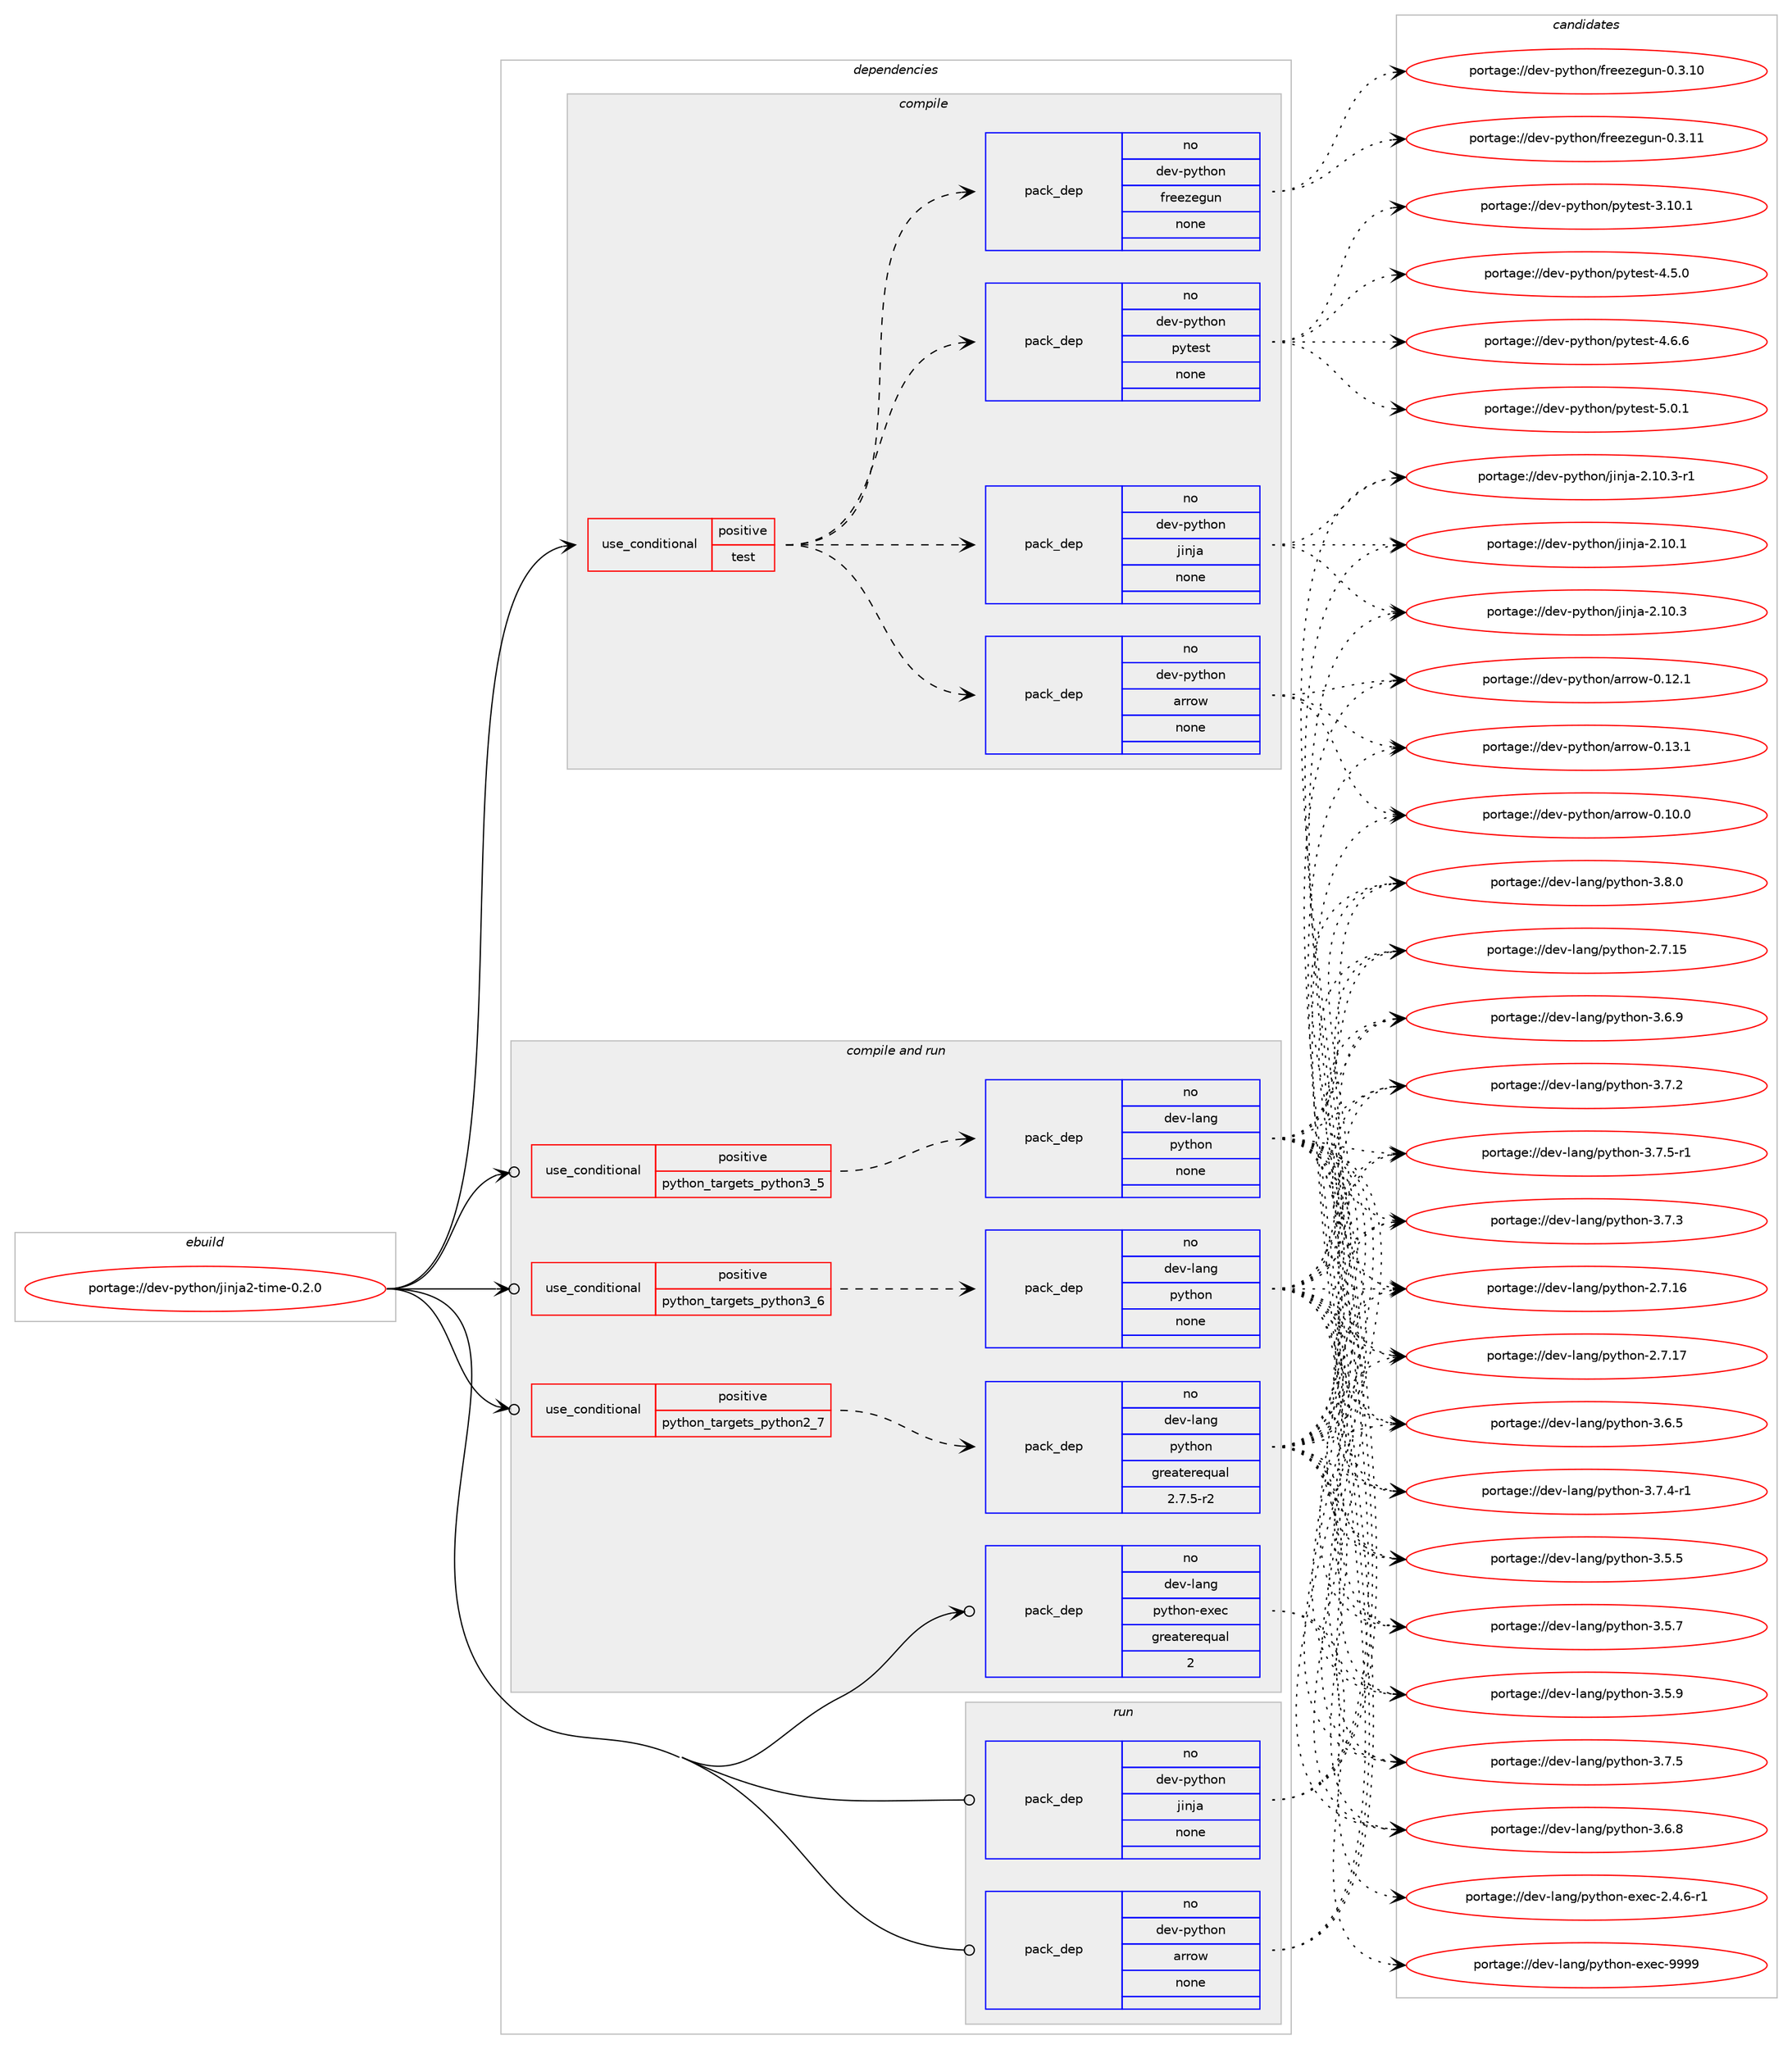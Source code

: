 digraph prolog {

# *************
# Graph options
# *************

newrank=true;
concentrate=true;
compound=true;
graph [rankdir=LR,fontname=Helvetica,fontsize=10,ranksep=1.5];#, ranksep=2.5, nodesep=0.2];
edge  [arrowhead=vee];
node  [fontname=Helvetica,fontsize=10];

# **********
# The ebuild
# **********

subgraph cluster_leftcol {
color=gray;
rank=same;
label=<<i>ebuild</i>>;
id [label="portage://dev-python/jinja2-time-0.2.0", color=red, width=4, href="../dev-python/jinja2-time-0.2.0.svg"];
}

# ****************
# The dependencies
# ****************

subgraph cluster_midcol {
color=gray;
label=<<i>dependencies</i>>;
subgraph cluster_compile {
fillcolor="#eeeeee";
style=filled;
label=<<i>compile</i>>;
subgraph cond30641 {
dependency145932 [label=<<TABLE BORDER="0" CELLBORDER="1" CELLSPACING="0" CELLPADDING="4"><TR><TD ROWSPAN="3" CELLPADDING="10">use_conditional</TD></TR><TR><TD>positive</TD></TR><TR><TD>test</TD></TR></TABLE>>, shape=none, color=red];
subgraph pack111973 {
dependency145933 [label=<<TABLE BORDER="0" CELLBORDER="1" CELLSPACING="0" CELLPADDING="4" WIDTH="220"><TR><TD ROWSPAN="6" CELLPADDING="30">pack_dep</TD></TR><TR><TD WIDTH="110">no</TD></TR><TR><TD>dev-python</TD></TR><TR><TD>pytest</TD></TR><TR><TD>none</TD></TR><TR><TD></TD></TR></TABLE>>, shape=none, color=blue];
}
dependency145932:e -> dependency145933:w [weight=20,style="dashed",arrowhead="vee"];
subgraph pack111974 {
dependency145934 [label=<<TABLE BORDER="0" CELLBORDER="1" CELLSPACING="0" CELLPADDING="4" WIDTH="220"><TR><TD ROWSPAN="6" CELLPADDING="30">pack_dep</TD></TR><TR><TD WIDTH="110">no</TD></TR><TR><TD>dev-python</TD></TR><TR><TD>freezegun</TD></TR><TR><TD>none</TD></TR><TR><TD></TD></TR></TABLE>>, shape=none, color=blue];
}
dependency145932:e -> dependency145934:w [weight=20,style="dashed",arrowhead="vee"];
subgraph pack111975 {
dependency145935 [label=<<TABLE BORDER="0" CELLBORDER="1" CELLSPACING="0" CELLPADDING="4" WIDTH="220"><TR><TD ROWSPAN="6" CELLPADDING="30">pack_dep</TD></TR><TR><TD WIDTH="110">no</TD></TR><TR><TD>dev-python</TD></TR><TR><TD>arrow</TD></TR><TR><TD>none</TD></TR><TR><TD></TD></TR></TABLE>>, shape=none, color=blue];
}
dependency145932:e -> dependency145935:w [weight=20,style="dashed",arrowhead="vee"];
subgraph pack111976 {
dependency145936 [label=<<TABLE BORDER="0" CELLBORDER="1" CELLSPACING="0" CELLPADDING="4" WIDTH="220"><TR><TD ROWSPAN="6" CELLPADDING="30">pack_dep</TD></TR><TR><TD WIDTH="110">no</TD></TR><TR><TD>dev-python</TD></TR><TR><TD>jinja</TD></TR><TR><TD>none</TD></TR><TR><TD></TD></TR></TABLE>>, shape=none, color=blue];
}
dependency145932:e -> dependency145936:w [weight=20,style="dashed",arrowhead="vee"];
}
id:e -> dependency145932:w [weight=20,style="solid",arrowhead="vee"];
}
subgraph cluster_compileandrun {
fillcolor="#eeeeee";
style=filled;
label=<<i>compile and run</i>>;
subgraph cond30642 {
dependency145937 [label=<<TABLE BORDER="0" CELLBORDER="1" CELLSPACING="0" CELLPADDING="4"><TR><TD ROWSPAN="3" CELLPADDING="10">use_conditional</TD></TR><TR><TD>positive</TD></TR><TR><TD>python_targets_python2_7</TD></TR></TABLE>>, shape=none, color=red];
subgraph pack111977 {
dependency145938 [label=<<TABLE BORDER="0" CELLBORDER="1" CELLSPACING="0" CELLPADDING="4" WIDTH="220"><TR><TD ROWSPAN="6" CELLPADDING="30">pack_dep</TD></TR><TR><TD WIDTH="110">no</TD></TR><TR><TD>dev-lang</TD></TR><TR><TD>python</TD></TR><TR><TD>greaterequal</TD></TR><TR><TD>2.7.5-r2</TD></TR></TABLE>>, shape=none, color=blue];
}
dependency145937:e -> dependency145938:w [weight=20,style="dashed",arrowhead="vee"];
}
id:e -> dependency145937:w [weight=20,style="solid",arrowhead="odotvee"];
subgraph cond30643 {
dependency145939 [label=<<TABLE BORDER="0" CELLBORDER="1" CELLSPACING="0" CELLPADDING="4"><TR><TD ROWSPAN="3" CELLPADDING="10">use_conditional</TD></TR><TR><TD>positive</TD></TR><TR><TD>python_targets_python3_5</TD></TR></TABLE>>, shape=none, color=red];
subgraph pack111978 {
dependency145940 [label=<<TABLE BORDER="0" CELLBORDER="1" CELLSPACING="0" CELLPADDING="4" WIDTH="220"><TR><TD ROWSPAN="6" CELLPADDING="30">pack_dep</TD></TR><TR><TD WIDTH="110">no</TD></TR><TR><TD>dev-lang</TD></TR><TR><TD>python</TD></TR><TR><TD>none</TD></TR><TR><TD></TD></TR></TABLE>>, shape=none, color=blue];
}
dependency145939:e -> dependency145940:w [weight=20,style="dashed",arrowhead="vee"];
}
id:e -> dependency145939:w [weight=20,style="solid",arrowhead="odotvee"];
subgraph cond30644 {
dependency145941 [label=<<TABLE BORDER="0" CELLBORDER="1" CELLSPACING="0" CELLPADDING="4"><TR><TD ROWSPAN="3" CELLPADDING="10">use_conditional</TD></TR><TR><TD>positive</TD></TR><TR><TD>python_targets_python3_6</TD></TR></TABLE>>, shape=none, color=red];
subgraph pack111979 {
dependency145942 [label=<<TABLE BORDER="0" CELLBORDER="1" CELLSPACING="0" CELLPADDING="4" WIDTH="220"><TR><TD ROWSPAN="6" CELLPADDING="30">pack_dep</TD></TR><TR><TD WIDTH="110">no</TD></TR><TR><TD>dev-lang</TD></TR><TR><TD>python</TD></TR><TR><TD>none</TD></TR><TR><TD></TD></TR></TABLE>>, shape=none, color=blue];
}
dependency145941:e -> dependency145942:w [weight=20,style="dashed",arrowhead="vee"];
}
id:e -> dependency145941:w [weight=20,style="solid",arrowhead="odotvee"];
subgraph pack111980 {
dependency145943 [label=<<TABLE BORDER="0" CELLBORDER="1" CELLSPACING="0" CELLPADDING="4" WIDTH="220"><TR><TD ROWSPAN="6" CELLPADDING="30">pack_dep</TD></TR><TR><TD WIDTH="110">no</TD></TR><TR><TD>dev-lang</TD></TR><TR><TD>python-exec</TD></TR><TR><TD>greaterequal</TD></TR><TR><TD>2</TD></TR></TABLE>>, shape=none, color=blue];
}
id:e -> dependency145943:w [weight=20,style="solid",arrowhead="odotvee"];
}
subgraph cluster_run {
fillcolor="#eeeeee";
style=filled;
label=<<i>run</i>>;
subgraph pack111981 {
dependency145944 [label=<<TABLE BORDER="0" CELLBORDER="1" CELLSPACING="0" CELLPADDING="4" WIDTH="220"><TR><TD ROWSPAN="6" CELLPADDING="30">pack_dep</TD></TR><TR><TD WIDTH="110">no</TD></TR><TR><TD>dev-python</TD></TR><TR><TD>arrow</TD></TR><TR><TD>none</TD></TR><TR><TD></TD></TR></TABLE>>, shape=none, color=blue];
}
id:e -> dependency145944:w [weight=20,style="solid",arrowhead="odot"];
subgraph pack111982 {
dependency145945 [label=<<TABLE BORDER="0" CELLBORDER="1" CELLSPACING="0" CELLPADDING="4" WIDTH="220"><TR><TD ROWSPAN="6" CELLPADDING="30">pack_dep</TD></TR><TR><TD WIDTH="110">no</TD></TR><TR><TD>dev-python</TD></TR><TR><TD>jinja</TD></TR><TR><TD>none</TD></TR><TR><TD></TD></TR></TABLE>>, shape=none, color=blue];
}
id:e -> dependency145945:w [weight=20,style="solid",arrowhead="odot"];
}
}

# **************
# The candidates
# **************

subgraph cluster_choices {
rank=same;
color=gray;
label=<<i>candidates</i>>;

subgraph choice111973 {
color=black;
nodesep=1;
choiceportage100101118451121211161041111104711212111610111511645514649484649 [label="portage://dev-python/pytest-3.10.1", color=red, width=4,href="../dev-python/pytest-3.10.1.svg"];
choiceportage1001011184511212111610411111047112121116101115116455246534648 [label="portage://dev-python/pytest-4.5.0", color=red, width=4,href="../dev-python/pytest-4.5.0.svg"];
choiceportage1001011184511212111610411111047112121116101115116455246544654 [label="portage://dev-python/pytest-4.6.6", color=red, width=4,href="../dev-python/pytest-4.6.6.svg"];
choiceportage1001011184511212111610411111047112121116101115116455346484649 [label="portage://dev-python/pytest-5.0.1", color=red, width=4,href="../dev-python/pytest-5.0.1.svg"];
dependency145933:e -> choiceportage100101118451121211161041111104711212111610111511645514649484649:w [style=dotted,weight="100"];
dependency145933:e -> choiceportage1001011184511212111610411111047112121116101115116455246534648:w [style=dotted,weight="100"];
dependency145933:e -> choiceportage1001011184511212111610411111047112121116101115116455246544654:w [style=dotted,weight="100"];
dependency145933:e -> choiceportage1001011184511212111610411111047112121116101115116455346484649:w [style=dotted,weight="100"];
}
subgraph choice111974 {
color=black;
nodesep=1;
choiceportage100101118451121211161041111104710211410110112210110311711045484651464948 [label="portage://dev-python/freezegun-0.3.10", color=red, width=4,href="../dev-python/freezegun-0.3.10.svg"];
choiceportage100101118451121211161041111104710211410110112210110311711045484651464949 [label="portage://dev-python/freezegun-0.3.11", color=red, width=4,href="../dev-python/freezegun-0.3.11.svg"];
dependency145934:e -> choiceportage100101118451121211161041111104710211410110112210110311711045484651464948:w [style=dotted,weight="100"];
dependency145934:e -> choiceportage100101118451121211161041111104710211410110112210110311711045484651464949:w [style=dotted,weight="100"];
}
subgraph choice111975 {
color=black;
nodesep=1;
choiceportage10010111845112121116104111110479711411411111945484649484648 [label="portage://dev-python/arrow-0.10.0", color=red, width=4,href="../dev-python/arrow-0.10.0.svg"];
choiceportage10010111845112121116104111110479711411411111945484649504649 [label="portage://dev-python/arrow-0.12.1", color=red, width=4,href="../dev-python/arrow-0.12.1.svg"];
choiceportage10010111845112121116104111110479711411411111945484649514649 [label="portage://dev-python/arrow-0.13.1", color=red, width=4,href="../dev-python/arrow-0.13.1.svg"];
dependency145935:e -> choiceportage10010111845112121116104111110479711411411111945484649484648:w [style=dotted,weight="100"];
dependency145935:e -> choiceportage10010111845112121116104111110479711411411111945484649504649:w [style=dotted,weight="100"];
dependency145935:e -> choiceportage10010111845112121116104111110479711411411111945484649514649:w [style=dotted,weight="100"];
}
subgraph choice111976 {
color=black;
nodesep=1;
choiceportage10010111845112121116104111110471061051101069745504649484649 [label="portage://dev-python/jinja-2.10.1", color=red, width=4,href="../dev-python/jinja-2.10.1.svg"];
choiceportage10010111845112121116104111110471061051101069745504649484651 [label="portage://dev-python/jinja-2.10.3", color=red, width=4,href="../dev-python/jinja-2.10.3.svg"];
choiceportage100101118451121211161041111104710610511010697455046494846514511449 [label="portage://dev-python/jinja-2.10.3-r1", color=red, width=4,href="../dev-python/jinja-2.10.3-r1.svg"];
dependency145936:e -> choiceportage10010111845112121116104111110471061051101069745504649484649:w [style=dotted,weight="100"];
dependency145936:e -> choiceportage10010111845112121116104111110471061051101069745504649484651:w [style=dotted,weight="100"];
dependency145936:e -> choiceportage100101118451121211161041111104710610511010697455046494846514511449:w [style=dotted,weight="100"];
}
subgraph choice111977 {
color=black;
nodesep=1;
choiceportage10010111845108971101034711212111610411111045504655464953 [label="portage://dev-lang/python-2.7.15", color=red, width=4,href="../dev-lang/python-2.7.15.svg"];
choiceportage10010111845108971101034711212111610411111045504655464954 [label="portage://dev-lang/python-2.7.16", color=red, width=4,href="../dev-lang/python-2.7.16.svg"];
choiceportage10010111845108971101034711212111610411111045504655464955 [label="portage://dev-lang/python-2.7.17", color=red, width=4,href="../dev-lang/python-2.7.17.svg"];
choiceportage100101118451089711010347112121116104111110455146534653 [label="portage://dev-lang/python-3.5.5", color=red, width=4,href="../dev-lang/python-3.5.5.svg"];
choiceportage100101118451089711010347112121116104111110455146534655 [label="portage://dev-lang/python-3.5.7", color=red, width=4,href="../dev-lang/python-3.5.7.svg"];
choiceportage100101118451089711010347112121116104111110455146534657 [label="portage://dev-lang/python-3.5.9", color=red, width=4,href="../dev-lang/python-3.5.9.svg"];
choiceportage100101118451089711010347112121116104111110455146544653 [label="portage://dev-lang/python-3.6.5", color=red, width=4,href="../dev-lang/python-3.6.5.svg"];
choiceportage100101118451089711010347112121116104111110455146544656 [label="portage://dev-lang/python-3.6.8", color=red, width=4,href="../dev-lang/python-3.6.8.svg"];
choiceportage100101118451089711010347112121116104111110455146544657 [label="portage://dev-lang/python-3.6.9", color=red, width=4,href="../dev-lang/python-3.6.9.svg"];
choiceportage100101118451089711010347112121116104111110455146554650 [label="portage://dev-lang/python-3.7.2", color=red, width=4,href="../dev-lang/python-3.7.2.svg"];
choiceportage100101118451089711010347112121116104111110455146554651 [label="portage://dev-lang/python-3.7.3", color=red, width=4,href="../dev-lang/python-3.7.3.svg"];
choiceportage1001011184510897110103471121211161041111104551465546524511449 [label="portage://dev-lang/python-3.7.4-r1", color=red, width=4,href="../dev-lang/python-3.7.4-r1.svg"];
choiceportage100101118451089711010347112121116104111110455146554653 [label="portage://dev-lang/python-3.7.5", color=red, width=4,href="../dev-lang/python-3.7.5.svg"];
choiceportage1001011184510897110103471121211161041111104551465546534511449 [label="portage://dev-lang/python-3.7.5-r1", color=red, width=4,href="../dev-lang/python-3.7.5-r1.svg"];
choiceportage100101118451089711010347112121116104111110455146564648 [label="portage://dev-lang/python-3.8.0", color=red, width=4,href="../dev-lang/python-3.8.0.svg"];
dependency145938:e -> choiceportage10010111845108971101034711212111610411111045504655464953:w [style=dotted,weight="100"];
dependency145938:e -> choiceportage10010111845108971101034711212111610411111045504655464954:w [style=dotted,weight="100"];
dependency145938:e -> choiceportage10010111845108971101034711212111610411111045504655464955:w [style=dotted,weight="100"];
dependency145938:e -> choiceportage100101118451089711010347112121116104111110455146534653:w [style=dotted,weight="100"];
dependency145938:e -> choiceportage100101118451089711010347112121116104111110455146534655:w [style=dotted,weight="100"];
dependency145938:e -> choiceportage100101118451089711010347112121116104111110455146534657:w [style=dotted,weight="100"];
dependency145938:e -> choiceportage100101118451089711010347112121116104111110455146544653:w [style=dotted,weight="100"];
dependency145938:e -> choiceportage100101118451089711010347112121116104111110455146544656:w [style=dotted,weight="100"];
dependency145938:e -> choiceportage100101118451089711010347112121116104111110455146544657:w [style=dotted,weight="100"];
dependency145938:e -> choiceportage100101118451089711010347112121116104111110455146554650:w [style=dotted,weight="100"];
dependency145938:e -> choiceportage100101118451089711010347112121116104111110455146554651:w [style=dotted,weight="100"];
dependency145938:e -> choiceportage1001011184510897110103471121211161041111104551465546524511449:w [style=dotted,weight="100"];
dependency145938:e -> choiceportage100101118451089711010347112121116104111110455146554653:w [style=dotted,weight="100"];
dependency145938:e -> choiceportage1001011184510897110103471121211161041111104551465546534511449:w [style=dotted,weight="100"];
dependency145938:e -> choiceportage100101118451089711010347112121116104111110455146564648:w [style=dotted,weight="100"];
}
subgraph choice111978 {
color=black;
nodesep=1;
choiceportage10010111845108971101034711212111610411111045504655464953 [label="portage://dev-lang/python-2.7.15", color=red, width=4,href="../dev-lang/python-2.7.15.svg"];
choiceportage10010111845108971101034711212111610411111045504655464954 [label="portage://dev-lang/python-2.7.16", color=red, width=4,href="../dev-lang/python-2.7.16.svg"];
choiceportage10010111845108971101034711212111610411111045504655464955 [label="portage://dev-lang/python-2.7.17", color=red, width=4,href="../dev-lang/python-2.7.17.svg"];
choiceportage100101118451089711010347112121116104111110455146534653 [label="portage://dev-lang/python-3.5.5", color=red, width=4,href="../dev-lang/python-3.5.5.svg"];
choiceportage100101118451089711010347112121116104111110455146534655 [label="portage://dev-lang/python-3.5.7", color=red, width=4,href="../dev-lang/python-3.5.7.svg"];
choiceportage100101118451089711010347112121116104111110455146534657 [label="portage://dev-lang/python-3.5.9", color=red, width=4,href="../dev-lang/python-3.5.9.svg"];
choiceportage100101118451089711010347112121116104111110455146544653 [label="portage://dev-lang/python-3.6.5", color=red, width=4,href="../dev-lang/python-3.6.5.svg"];
choiceportage100101118451089711010347112121116104111110455146544656 [label="portage://dev-lang/python-3.6.8", color=red, width=4,href="../dev-lang/python-3.6.8.svg"];
choiceportage100101118451089711010347112121116104111110455146544657 [label="portage://dev-lang/python-3.6.9", color=red, width=4,href="../dev-lang/python-3.6.9.svg"];
choiceportage100101118451089711010347112121116104111110455146554650 [label="portage://dev-lang/python-3.7.2", color=red, width=4,href="../dev-lang/python-3.7.2.svg"];
choiceportage100101118451089711010347112121116104111110455146554651 [label="portage://dev-lang/python-3.7.3", color=red, width=4,href="../dev-lang/python-3.7.3.svg"];
choiceportage1001011184510897110103471121211161041111104551465546524511449 [label="portage://dev-lang/python-3.7.4-r1", color=red, width=4,href="../dev-lang/python-3.7.4-r1.svg"];
choiceportage100101118451089711010347112121116104111110455146554653 [label="portage://dev-lang/python-3.7.5", color=red, width=4,href="../dev-lang/python-3.7.5.svg"];
choiceportage1001011184510897110103471121211161041111104551465546534511449 [label="portage://dev-lang/python-3.7.5-r1", color=red, width=4,href="../dev-lang/python-3.7.5-r1.svg"];
choiceportage100101118451089711010347112121116104111110455146564648 [label="portage://dev-lang/python-3.8.0", color=red, width=4,href="../dev-lang/python-3.8.0.svg"];
dependency145940:e -> choiceportage10010111845108971101034711212111610411111045504655464953:w [style=dotted,weight="100"];
dependency145940:e -> choiceportage10010111845108971101034711212111610411111045504655464954:w [style=dotted,weight="100"];
dependency145940:e -> choiceportage10010111845108971101034711212111610411111045504655464955:w [style=dotted,weight="100"];
dependency145940:e -> choiceportage100101118451089711010347112121116104111110455146534653:w [style=dotted,weight="100"];
dependency145940:e -> choiceportage100101118451089711010347112121116104111110455146534655:w [style=dotted,weight="100"];
dependency145940:e -> choiceportage100101118451089711010347112121116104111110455146534657:w [style=dotted,weight="100"];
dependency145940:e -> choiceportage100101118451089711010347112121116104111110455146544653:w [style=dotted,weight="100"];
dependency145940:e -> choiceportage100101118451089711010347112121116104111110455146544656:w [style=dotted,weight="100"];
dependency145940:e -> choiceportage100101118451089711010347112121116104111110455146544657:w [style=dotted,weight="100"];
dependency145940:e -> choiceportage100101118451089711010347112121116104111110455146554650:w [style=dotted,weight="100"];
dependency145940:e -> choiceportage100101118451089711010347112121116104111110455146554651:w [style=dotted,weight="100"];
dependency145940:e -> choiceportage1001011184510897110103471121211161041111104551465546524511449:w [style=dotted,weight="100"];
dependency145940:e -> choiceportage100101118451089711010347112121116104111110455146554653:w [style=dotted,weight="100"];
dependency145940:e -> choiceportage1001011184510897110103471121211161041111104551465546534511449:w [style=dotted,weight="100"];
dependency145940:e -> choiceportage100101118451089711010347112121116104111110455146564648:w [style=dotted,weight="100"];
}
subgraph choice111979 {
color=black;
nodesep=1;
choiceportage10010111845108971101034711212111610411111045504655464953 [label="portage://dev-lang/python-2.7.15", color=red, width=4,href="../dev-lang/python-2.7.15.svg"];
choiceportage10010111845108971101034711212111610411111045504655464954 [label="portage://dev-lang/python-2.7.16", color=red, width=4,href="../dev-lang/python-2.7.16.svg"];
choiceportage10010111845108971101034711212111610411111045504655464955 [label="portage://dev-lang/python-2.7.17", color=red, width=4,href="../dev-lang/python-2.7.17.svg"];
choiceportage100101118451089711010347112121116104111110455146534653 [label="portage://dev-lang/python-3.5.5", color=red, width=4,href="../dev-lang/python-3.5.5.svg"];
choiceportage100101118451089711010347112121116104111110455146534655 [label="portage://dev-lang/python-3.5.7", color=red, width=4,href="../dev-lang/python-3.5.7.svg"];
choiceportage100101118451089711010347112121116104111110455146534657 [label="portage://dev-lang/python-3.5.9", color=red, width=4,href="../dev-lang/python-3.5.9.svg"];
choiceportage100101118451089711010347112121116104111110455146544653 [label="portage://dev-lang/python-3.6.5", color=red, width=4,href="../dev-lang/python-3.6.5.svg"];
choiceportage100101118451089711010347112121116104111110455146544656 [label="portage://dev-lang/python-3.6.8", color=red, width=4,href="../dev-lang/python-3.6.8.svg"];
choiceportage100101118451089711010347112121116104111110455146544657 [label="portage://dev-lang/python-3.6.9", color=red, width=4,href="../dev-lang/python-3.6.9.svg"];
choiceportage100101118451089711010347112121116104111110455146554650 [label="portage://dev-lang/python-3.7.2", color=red, width=4,href="../dev-lang/python-3.7.2.svg"];
choiceportage100101118451089711010347112121116104111110455146554651 [label="portage://dev-lang/python-3.7.3", color=red, width=4,href="../dev-lang/python-3.7.3.svg"];
choiceportage1001011184510897110103471121211161041111104551465546524511449 [label="portage://dev-lang/python-3.7.4-r1", color=red, width=4,href="../dev-lang/python-3.7.4-r1.svg"];
choiceportage100101118451089711010347112121116104111110455146554653 [label="portage://dev-lang/python-3.7.5", color=red, width=4,href="../dev-lang/python-3.7.5.svg"];
choiceportage1001011184510897110103471121211161041111104551465546534511449 [label="portage://dev-lang/python-3.7.5-r1", color=red, width=4,href="../dev-lang/python-3.7.5-r1.svg"];
choiceportage100101118451089711010347112121116104111110455146564648 [label="portage://dev-lang/python-3.8.0", color=red, width=4,href="../dev-lang/python-3.8.0.svg"];
dependency145942:e -> choiceportage10010111845108971101034711212111610411111045504655464953:w [style=dotted,weight="100"];
dependency145942:e -> choiceportage10010111845108971101034711212111610411111045504655464954:w [style=dotted,weight="100"];
dependency145942:e -> choiceportage10010111845108971101034711212111610411111045504655464955:w [style=dotted,weight="100"];
dependency145942:e -> choiceportage100101118451089711010347112121116104111110455146534653:w [style=dotted,weight="100"];
dependency145942:e -> choiceportage100101118451089711010347112121116104111110455146534655:w [style=dotted,weight="100"];
dependency145942:e -> choiceportage100101118451089711010347112121116104111110455146534657:w [style=dotted,weight="100"];
dependency145942:e -> choiceportage100101118451089711010347112121116104111110455146544653:w [style=dotted,weight="100"];
dependency145942:e -> choiceportage100101118451089711010347112121116104111110455146544656:w [style=dotted,weight="100"];
dependency145942:e -> choiceportage100101118451089711010347112121116104111110455146544657:w [style=dotted,weight="100"];
dependency145942:e -> choiceportage100101118451089711010347112121116104111110455146554650:w [style=dotted,weight="100"];
dependency145942:e -> choiceportage100101118451089711010347112121116104111110455146554651:w [style=dotted,weight="100"];
dependency145942:e -> choiceportage1001011184510897110103471121211161041111104551465546524511449:w [style=dotted,weight="100"];
dependency145942:e -> choiceportage100101118451089711010347112121116104111110455146554653:w [style=dotted,weight="100"];
dependency145942:e -> choiceportage1001011184510897110103471121211161041111104551465546534511449:w [style=dotted,weight="100"];
dependency145942:e -> choiceportage100101118451089711010347112121116104111110455146564648:w [style=dotted,weight="100"];
}
subgraph choice111980 {
color=black;
nodesep=1;
choiceportage10010111845108971101034711212111610411111045101120101994550465246544511449 [label="portage://dev-lang/python-exec-2.4.6-r1", color=red, width=4,href="../dev-lang/python-exec-2.4.6-r1.svg"];
choiceportage10010111845108971101034711212111610411111045101120101994557575757 [label="portage://dev-lang/python-exec-9999", color=red, width=4,href="../dev-lang/python-exec-9999.svg"];
dependency145943:e -> choiceportage10010111845108971101034711212111610411111045101120101994550465246544511449:w [style=dotted,weight="100"];
dependency145943:e -> choiceportage10010111845108971101034711212111610411111045101120101994557575757:w [style=dotted,weight="100"];
}
subgraph choice111981 {
color=black;
nodesep=1;
choiceportage10010111845112121116104111110479711411411111945484649484648 [label="portage://dev-python/arrow-0.10.0", color=red, width=4,href="../dev-python/arrow-0.10.0.svg"];
choiceportage10010111845112121116104111110479711411411111945484649504649 [label="portage://dev-python/arrow-0.12.1", color=red, width=4,href="../dev-python/arrow-0.12.1.svg"];
choiceportage10010111845112121116104111110479711411411111945484649514649 [label="portage://dev-python/arrow-0.13.1", color=red, width=4,href="../dev-python/arrow-0.13.1.svg"];
dependency145944:e -> choiceportage10010111845112121116104111110479711411411111945484649484648:w [style=dotted,weight="100"];
dependency145944:e -> choiceportage10010111845112121116104111110479711411411111945484649504649:w [style=dotted,weight="100"];
dependency145944:e -> choiceportage10010111845112121116104111110479711411411111945484649514649:w [style=dotted,weight="100"];
}
subgraph choice111982 {
color=black;
nodesep=1;
choiceportage10010111845112121116104111110471061051101069745504649484649 [label="portage://dev-python/jinja-2.10.1", color=red, width=4,href="../dev-python/jinja-2.10.1.svg"];
choiceportage10010111845112121116104111110471061051101069745504649484651 [label="portage://dev-python/jinja-2.10.3", color=red, width=4,href="../dev-python/jinja-2.10.3.svg"];
choiceportage100101118451121211161041111104710610511010697455046494846514511449 [label="portage://dev-python/jinja-2.10.3-r1", color=red, width=4,href="../dev-python/jinja-2.10.3-r1.svg"];
dependency145945:e -> choiceportage10010111845112121116104111110471061051101069745504649484649:w [style=dotted,weight="100"];
dependency145945:e -> choiceportage10010111845112121116104111110471061051101069745504649484651:w [style=dotted,weight="100"];
dependency145945:e -> choiceportage100101118451121211161041111104710610511010697455046494846514511449:w [style=dotted,weight="100"];
}
}

}
